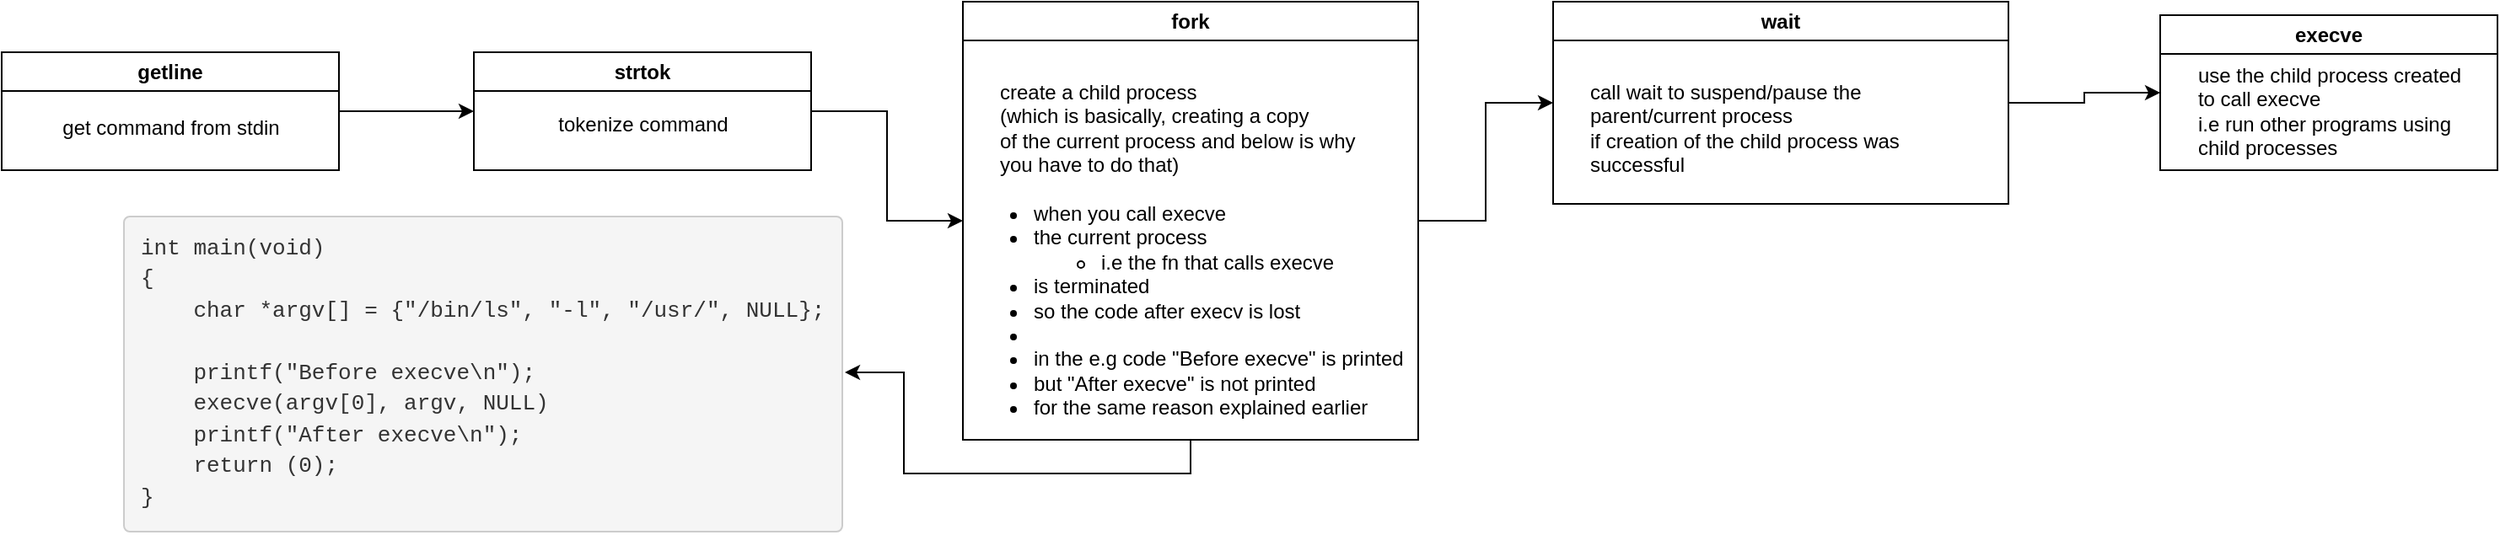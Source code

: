<mxfile version="21.7.4" type="github">
  <diagram name="Page-1" id="HyWvBBOBCmtNqRfnJLSK">
    <mxGraphModel dx="1434" dy="771" grid="1" gridSize="10" guides="1" tooltips="1" connect="1" arrows="1" fold="1" page="1" pageScale="1" pageWidth="850" pageHeight="1100" math="0" shadow="0">
      <root>
        <mxCell id="0" />
        <mxCell id="1" parent="0" />
        <mxCell id="jJlPswedMzSWKCKwxa1O-14" value="" style="edgeStyle=orthogonalEdgeStyle;rounded=0;orthogonalLoop=1;jettySize=auto;html=1;" edge="1" parent="1" source="jJlPswedMzSWKCKwxa1O-12" target="jJlPswedMzSWKCKwxa1O-13">
          <mxGeometry relative="1" as="geometry" />
        </mxCell>
        <mxCell id="jJlPswedMzSWKCKwxa1O-12" value="getline" style="swimlane;whiteSpace=wrap;html=1;" vertex="1" parent="1">
          <mxGeometry x="70" y="170" width="200" height="70" as="geometry" />
        </mxCell>
        <mxCell id="jJlPswedMzSWKCKwxa1O-16" value="get command from stdin" style="text;html=1;align=center;verticalAlign=middle;resizable=0;points=[];autosize=1;strokeColor=none;fillColor=none;" vertex="1" parent="jJlPswedMzSWKCKwxa1O-12">
          <mxGeometry x="25" y="30" width="150" height="30" as="geometry" />
        </mxCell>
        <mxCell id="jJlPswedMzSWKCKwxa1O-19" value="" style="edgeStyle=orthogonalEdgeStyle;rounded=0;orthogonalLoop=1;jettySize=auto;html=1;" edge="1" parent="1" source="jJlPswedMzSWKCKwxa1O-13" target="jJlPswedMzSWKCKwxa1O-18">
          <mxGeometry relative="1" as="geometry" />
        </mxCell>
        <mxCell id="jJlPswedMzSWKCKwxa1O-13" value="strtok" style="swimlane;whiteSpace=wrap;html=1;" vertex="1" parent="1">
          <mxGeometry x="350" y="170" width="200" height="70" as="geometry" />
        </mxCell>
        <mxCell id="jJlPswedMzSWKCKwxa1O-17" value="tokenize command" style="text;html=1;align=center;verticalAlign=middle;resizable=0;points=[];autosize=1;strokeColor=none;fillColor=none;" vertex="1" parent="1">
          <mxGeometry x="390" y="198" width="120" height="30" as="geometry" />
        </mxCell>
        <mxCell id="jJlPswedMzSWKCKwxa1O-55" value="" style="edgeStyle=orthogonalEdgeStyle;rounded=0;orthogonalLoop=1;jettySize=auto;html=1;" edge="1" parent="1" source="jJlPswedMzSWKCKwxa1O-18" target="jJlPswedMzSWKCKwxa1O-52">
          <mxGeometry relative="1" as="geometry" />
        </mxCell>
        <mxCell id="jJlPswedMzSWKCKwxa1O-18" value="fork" style="swimlane;whiteSpace=wrap;html=1;startSize=23;" vertex="1" parent="1">
          <mxGeometry x="640" y="140" width="270" height="260" as="geometry">
            <mxRectangle x="640" y="140" width="60" height="30" as="alternateBounds" />
          </mxGeometry>
        </mxCell>
        <mxCell id="jJlPswedMzSWKCKwxa1O-20" value="create a child process&lt;br&gt;(which is basically, creating a copy&lt;br&gt;of the current process and below is why&lt;br&gt;you have to do that)" style="text;html=1;align=left;verticalAlign=middle;resizable=0;points=[];autosize=1;strokeColor=none;fillColor=none;" vertex="1" parent="jJlPswedMzSWKCKwxa1O-18">
          <mxGeometry x="20" y="40" width="230" height="70" as="geometry" />
        </mxCell>
        <mxCell id="jJlPswedMzSWKCKwxa1O-28" value="&lt;ul&gt;&lt;li&gt;when you call execve&lt;/li&gt;&lt;li&gt;&lt;span style=&quot;text-align: center;&quot;&gt;the current process&lt;/span&gt;&lt;/li&gt;&lt;ul&gt;&lt;li&gt;i.e the fn that calls execve&lt;/li&gt;&lt;/ul&gt;&lt;li&gt;is terminated&lt;/li&gt;&lt;li&gt;so the code after execv is lost&lt;/li&gt;&lt;li&gt;&amp;nbsp;&lt;/li&gt;&lt;li&gt;in the e.g code &quot;Before execve&quot; is printed&lt;/li&gt;&lt;li&gt;but &quot;After execve&quot; is not printed&lt;/li&gt;&lt;li&gt;for the same reason explained earlier&lt;/li&gt;&lt;/ul&gt;" style="text;strokeColor=none;fillColor=none;html=1;whiteSpace=wrap;verticalAlign=top;overflow=hidden;movable=0;resizable=0;rotatable=0;deletable=0;editable=0;locked=1;connectable=0;" vertex="1" parent="jJlPswedMzSWKCKwxa1O-18">
          <mxGeometry y="100" width="270" height="160" as="geometry" />
        </mxCell>
        <mxCell id="jJlPswedMzSWKCKwxa1O-32" value="&lt;pre style=&quot;box-sizing: border-box; overflow: auto; font-family: Menlo, Monaco, Consolas, &amp;quot;Courier New&amp;quot;, monospace; font-size: 13px; display: block; padding: 9.5px; margin: 0px 0px 10px; line-height: 1.429; color: rgb(51, 51, 51); word-break: break-all; overflow-wrap: break-word; background-color: rgb(245, 245, 245); border: 1px solid rgb(204, 204, 204); border-radius: 4px; font-style: normal; font-variant-ligatures: normal; font-variant-caps: normal; font-weight: 400; letter-spacing: normal; orphans: 2; text-align: start; text-indent: 0px; text-transform: none; widows: 2; word-spacing: 0px; -webkit-text-stroke-width: 0px; text-decoration-thickness: initial; text-decoration-style: initial; text-decoration-color: initial;&quot;&gt;&lt;code style=&quot;box-sizing: border-box; font-family: Menlo, Monaco, Consolas, &amp;quot;Courier New&amp;quot;, monospace; font-size: inherit; padding: 0px; color: inherit; background-color: transparent; border-radius: 0px;&quot;&gt;int main(void)&lt;br&gt;{&lt;br&gt;    char *argv[] = {&quot;/bin/ls&quot;, &quot;-l&quot;, &quot;/usr/&quot;, NULL};&lt;br&gt;&lt;br&gt;    printf(&quot;Before execve\n&quot;);&lt;br&gt;    execve(argv[0], argv, NULL)&lt;br&gt;    printf(&quot;After execve\n&quot;);&lt;br&gt;    return (0);&lt;br&gt;}&lt;/code&gt;&lt;/pre&gt;" style="text;whiteSpace=wrap;html=1;" vertex="1" parent="1">
          <mxGeometry x="140" y="260" width="430" height="200" as="geometry" />
        </mxCell>
        <mxCell id="jJlPswedMzSWKCKwxa1O-34" value="" style="edgeStyle=orthogonalEdgeStyle;rounded=0;orthogonalLoop=1;jettySize=auto;html=1;" edge="1" parent="1" source="jJlPswedMzSWKCKwxa1O-28" target="jJlPswedMzSWKCKwxa1O-32">
          <mxGeometry relative="1" as="geometry">
            <Array as="points">
              <mxPoint x="775" y="420" />
              <mxPoint x="605" y="420" />
              <mxPoint x="605" y="360" />
            </Array>
          </mxGeometry>
        </mxCell>
        <mxCell id="jJlPswedMzSWKCKwxa1O-43" value="execve" style="swimlane;whiteSpace=wrap;html=1;" vertex="1" parent="1">
          <mxGeometry x="1350" y="148" width="200" height="92" as="geometry" />
        </mxCell>
        <mxCell id="jJlPswedMzSWKCKwxa1O-51" value="&lt;div style=&quot;text-align: left;&quot;&gt;&lt;span style=&quot;background-color: initial;&quot;&gt;use the child process created&lt;/span&gt;&lt;/div&gt;&lt;div style=&quot;text-align: left;&quot;&gt;&lt;span style=&quot;background-color: initial;&quot;&gt;to call execve&lt;/span&gt;&lt;/div&gt;&lt;div style=&quot;text-align: left;&quot;&gt;&lt;span style=&quot;background-color: initial;&quot;&gt;i.e run other programs using&lt;/span&gt;&lt;/div&gt;&lt;div style=&quot;text-align: left;&quot;&gt;&lt;span style=&quot;background-color: initial;&quot;&gt;child processes&lt;/span&gt;&lt;/div&gt;" style="text;html=1;align=center;verticalAlign=middle;resizable=0;points=[];autosize=1;strokeColor=none;fillColor=none;" vertex="1" parent="jJlPswedMzSWKCKwxa1O-43">
          <mxGeometry x="10" y="22" width="180" height="70" as="geometry" />
        </mxCell>
        <mxCell id="jJlPswedMzSWKCKwxa1O-57" style="edgeStyle=orthogonalEdgeStyle;rounded=0;orthogonalLoop=1;jettySize=auto;html=1;exitX=1;exitY=0.5;exitDx=0;exitDy=0;entryX=0;entryY=0.5;entryDx=0;entryDy=0;" edge="1" parent="1" source="jJlPswedMzSWKCKwxa1O-52" target="jJlPswedMzSWKCKwxa1O-43">
          <mxGeometry relative="1" as="geometry" />
        </mxCell>
        <mxCell id="jJlPswedMzSWKCKwxa1O-52" value="wait" style="swimlane;whiteSpace=wrap;html=1;startSize=23;" vertex="1" parent="1">
          <mxGeometry x="990" y="140" width="270" height="120" as="geometry">
            <mxRectangle x="640" y="140" width="60" height="30" as="alternateBounds" />
          </mxGeometry>
        </mxCell>
        <mxCell id="jJlPswedMzSWKCKwxa1O-53" value="call wait to suspend/pause the&lt;br&gt;parent/current process&lt;br&gt;if creation of the child process was&lt;br&gt;successful" style="text;html=1;align=left;verticalAlign=middle;resizable=0;points=[];autosize=1;strokeColor=none;fillColor=none;" vertex="1" parent="jJlPswedMzSWKCKwxa1O-52">
          <mxGeometry x="20" y="40" width="210" height="70" as="geometry" />
        </mxCell>
      </root>
    </mxGraphModel>
  </diagram>
</mxfile>
